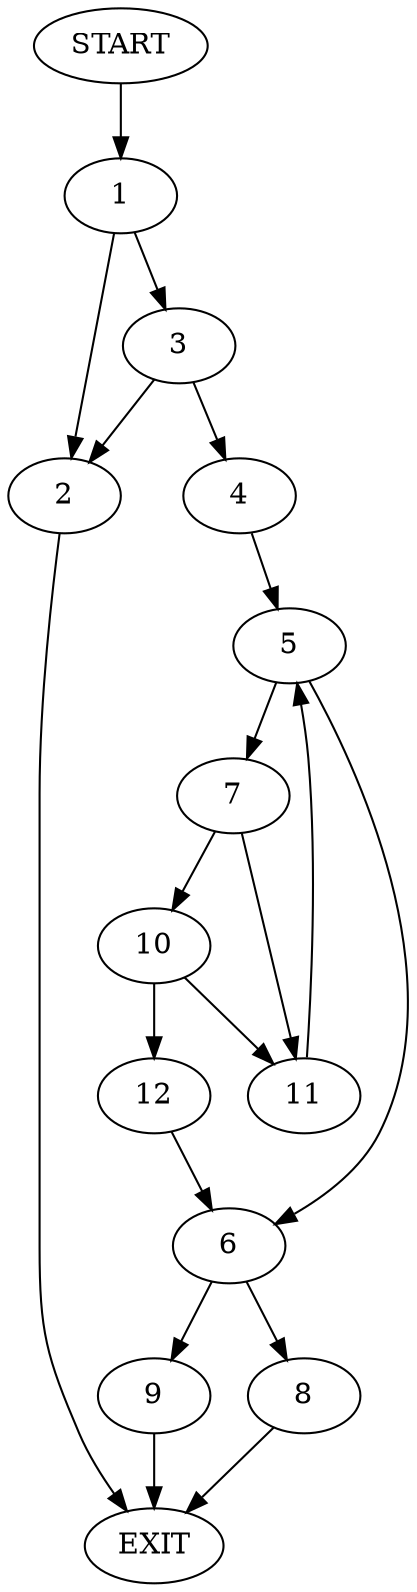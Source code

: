 digraph {
0 [label="START"]
13 [label="EXIT"]
0 -> 1
1 -> 2
1 -> 3
2 -> 13
3 -> 2
3 -> 4
4 -> 5
5 -> 6
5 -> 7
6 -> 8
6 -> 9
7 -> 10
7 -> 11
10 -> 11
10 -> 12
11 -> 5
12 -> 6
9 -> 13
8 -> 13
}
